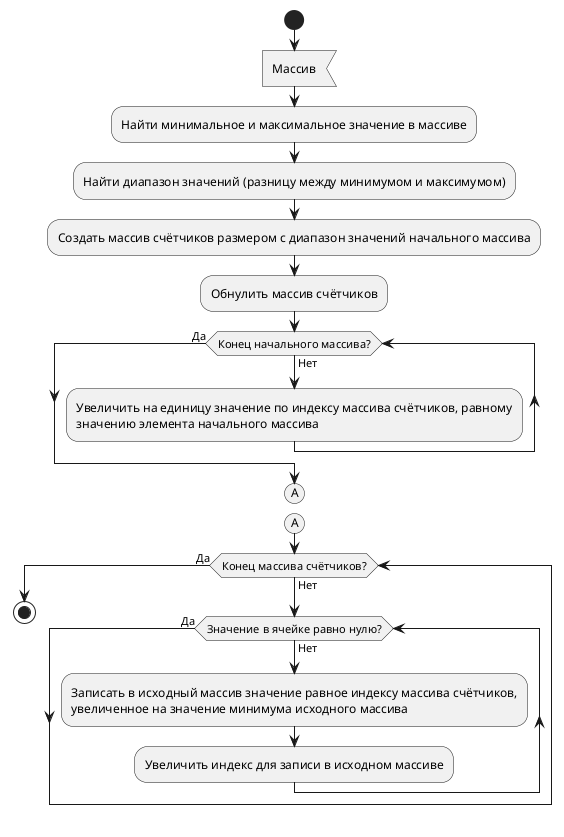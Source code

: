 ﻿@startuml
start
    :Массив<
    :Найти минимальное и максимальное значение в массиве;
	:Найти диапазон значений (разницу между минимумом и максимумом);
    :Создать массив счётчиков размером с диапазон значений начального массива;
    :Обнулить массив счётчиков;

    while (Конец начального массива?) is (Нет)
            :Увеличить на единицу значение по индексу массива счётчиков, равному\nзначению элемента начального массива;
    endwhile (Да)
(A)
detach
(A)
    while (Конец массива счётчиков?) is (Нет)
        while (Значение в ячейке равно нулю?) is (Нет)
			:Записать в исходный массив значение равное индексу массива счётчиков,\nувеличенное на значение минимума исходного массива;
			:Увеличить индекс для записи в исходном массиве;
        endwhile (Да)
    endwhile (Да)

stop
@enduml

